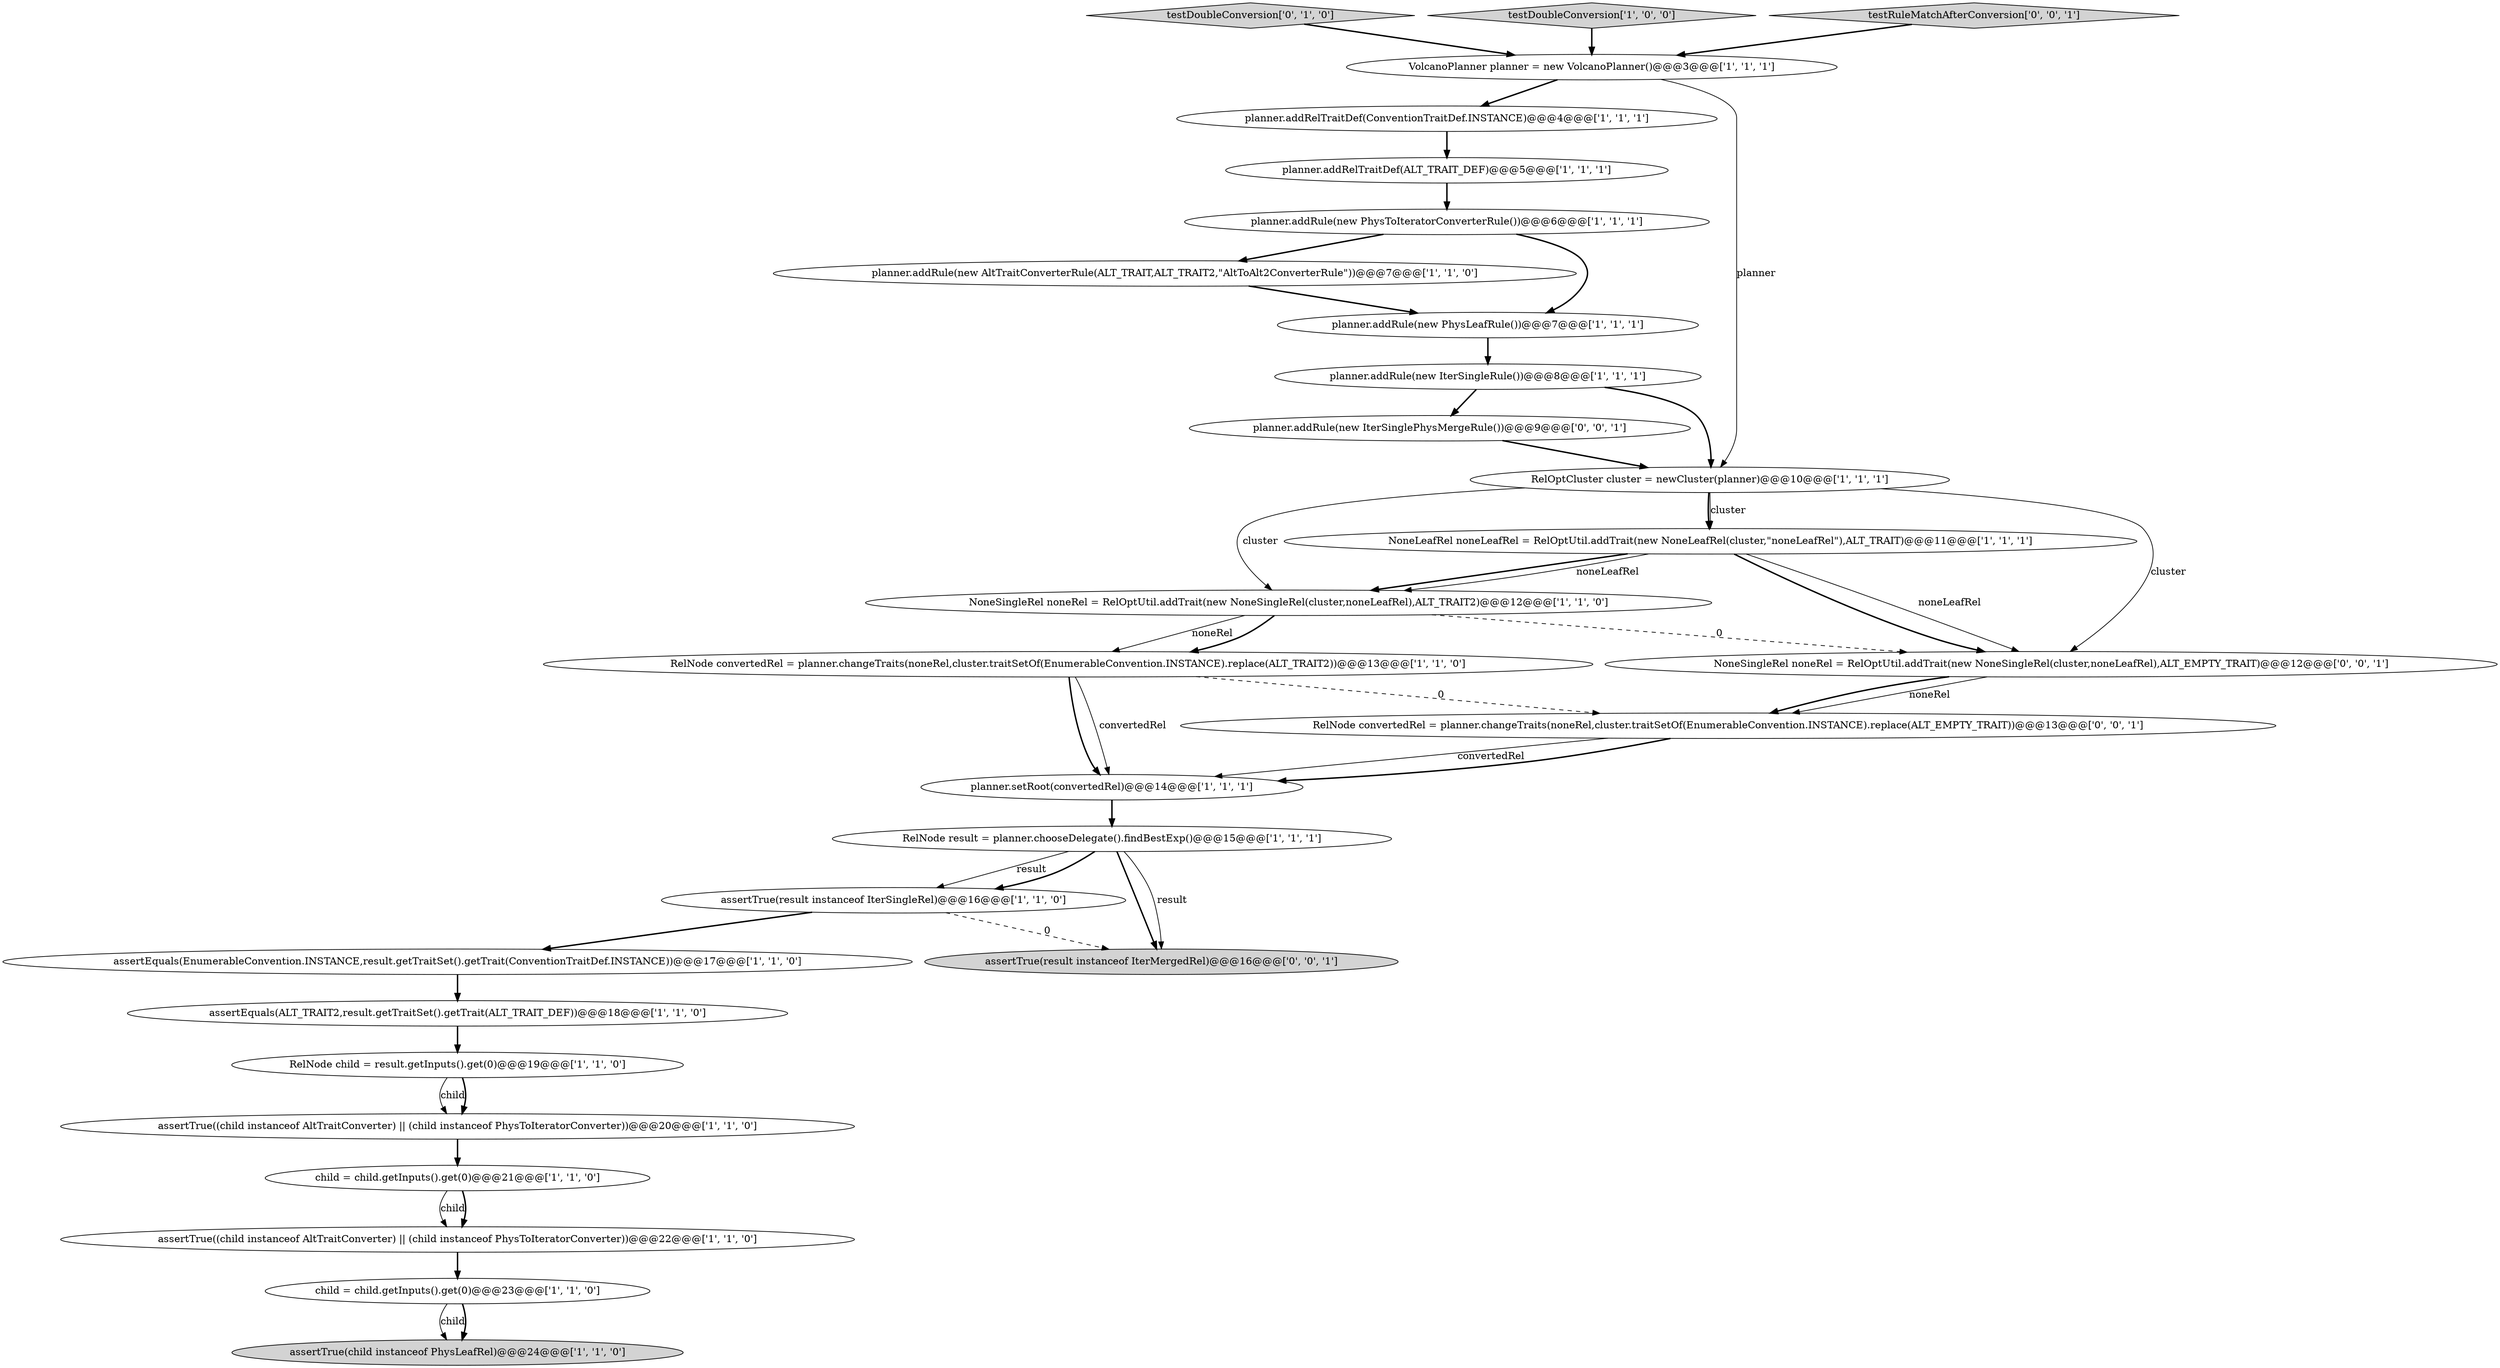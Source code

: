 digraph {
11 [style = filled, label = "assertTrue((child instanceof AltTraitConverter) || (child instanceof PhysToIteratorConverter))@@@22@@@['1', '1', '0']", fillcolor = white, shape = ellipse image = "AAA0AAABBB1BBB"];
3 [style = filled, label = "NoneSingleRel noneRel = RelOptUtil.addTrait(new NoneSingleRel(cluster,noneLeafRel),ALT_TRAIT2)@@@12@@@['1', '1', '0']", fillcolor = white, shape = ellipse image = "AAA0AAABBB1BBB"];
15 [style = filled, label = "planner.addRule(new PhysLeafRule())@@@7@@@['1', '1', '1']", fillcolor = white, shape = ellipse image = "AAA0AAABBB1BBB"];
14 [style = filled, label = "child = child.getInputs().get(0)@@@23@@@['1', '1', '0']", fillcolor = white, shape = ellipse image = "AAA0AAABBB1BBB"];
9 [style = filled, label = "planner.addRelTraitDef(ConventionTraitDef.INSTANCE)@@@4@@@['1', '1', '1']", fillcolor = white, shape = ellipse image = "AAA0AAABBB1BBB"];
19 [style = filled, label = "assertEquals(ALT_TRAIT2,result.getTraitSet().getTrait(ALT_TRAIT_DEF))@@@18@@@['1', '1', '0']", fillcolor = white, shape = ellipse image = "AAA0AAABBB1BBB"];
24 [style = filled, label = "planner.addRule(new IterSinglePhysMergeRule())@@@9@@@['0', '0', '1']", fillcolor = white, shape = ellipse image = "AAA0AAABBB3BBB"];
20 [style = filled, label = "VolcanoPlanner planner = new VolcanoPlanner()@@@3@@@['1', '1', '1']", fillcolor = white, shape = ellipse image = "AAA0AAABBB1BBB"];
16 [style = filled, label = "planner.addRelTraitDef(ALT_TRAIT_DEF)@@@5@@@['1', '1', '1']", fillcolor = white, shape = ellipse image = "AAA0AAABBB1BBB"];
23 [style = filled, label = "testDoubleConversion['0', '1', '0']", fillcolor = lightgray, shape = diamond image = "AAA0AAABBB2BBB"];
26 [style = filled, label = "NoneSingleRel noneRel = RelOptUtil.addTrait(new NoneSingleRel(cluster,noneLeafRel),ALT_EMPTY_TRAIT)@@@12@@@['0', '0', '1']", fillcolor = white, shape = ellipse image = "AAA0AAABBB3BBB"];
4 [style = filled, label = "assertTrue(result instanceof IterSingleRel)@@@16@@@['1', '1', '0']", fillcolor = white, shape = ellipse image = "AAA0AAABBB1BBB"];
28 [style = filled, label = "RelNode convertedRel = planner.changeTraits(noneRel,cluster.traitSetOf(EnumerableConvention.INSTANCE).replace(ALT_EMPTY_TRAIT))@@@13@@@['0', '0', '1']", fillcolor = white, shape = ellipse image = "AAA0AAABBB3BBB"];
27 [style = filled, label = "assertTrue(result instanceof IterMergedRel)@@@16@@@['0', '0', '1']", fillcolor = lightgray, shape = ellipse image = "AAA0AAABBB3BBB"];
17 [style = filled, label = "RelNode child = result.getInputs().get(0)@@@19@@@['1', '1', '0']", fillcolor = white, shape = ellipse image = "AAA0AAABBB1BBB"];
21 [style = filled, label = "planner.addRule(new PhysToIteratorConverterRule())@@@6@@@['1', '1', '1']", fillcolor = white, shape = ellipse image = "AAA0AAABBB1BBB"];
10 [style = filled, label = "RelNode result = planner.chooseDelegate().findBestExp()@@@15@@@['1', '1', '1']", fillcolor = white, shape = ellipse image = "AAA0AAABBB1BBB"];
22 [style = filled, label = "RelNode convertedRel = planner.changeTraits(noneRel,cluster.traitSetOf(EnumerableConvention.INSTANCE).replace(ALT_TRAIT2))@@@13@@@['1', '1', '0']", fillcolor = white, shape = ellipse image = "AAA0AAABBB1BBB"];
13 [style = filled, label = "RelOptCluster cluster = newCluster(planner)@@@10@@@['1', '1', '1']", fillcolor = white, shape = ellipse image = "AAA0AAABBB1BBB"];
0 [style = filled, label = "testDoubleConversion['1', '0', '0']", fillcolor = lightgray, shape = diamond image = "AAA0AAABBB1BBB"];
8 [style = filled, label = "assertTrue(child instanceof PhysLeafRel)@@@24@@@['1', '1', '0']", fillcolor = lightgray, shape = ellipse image = "AAA0AAABBB1BBB"];
25 [style = filled, label = "testRuleMatchAfterConversion['0', '0', '1']", fillcolor = lightgray, shape = diamond image = "AAA0AAABBB3BBB"];
5 [style = filled, label = "NoneLeafRel noneLeafRel = RelOptUtil.addTrait(new NoneLeafRel(cluster,\"noneLeafRel\"),ALT_TRAIT)@@@11@@@['1', '1', '1']", fillcolor = white, shape = ellipse image = "AAA0AAABBB1BBB"];
2 [style = filled, label = "child = child.getInputs().get(0)@@@21@@@['1', '1', '0']", fillcolor = white, shape = ellipse image = "AAA0AAABBB1BBB"];
1 [style = filled, label = "planner.addRule(new AltTraitConverterRule(ALT_TRAIT,ALT_TRAIT2,\"AltToAlt2ConverterRule\"))@@@7@@@['1', '1', '0']", fillcolor = white, shape = ellipse image = "AAA0AAABBB1BBB"];
6 [style = filled, label = "assertEquals(EnumerableConvention.INSTANCE,result.getTraitSet().getTrait(ConventionTraitDef.INSTANCE))@@@17@@@['1', '1', '0']", fillcolor = white, shape = ellipse image = "AAA0AAABBB1BBB"];
7 [style = filled, label = "planner.setRoot(convertedRel)@@@14@@@['1', '1', '1']", fillcolor = white, shape = ellipse image = "AAA0AAABBB1BBB"];
18 [style = filled, label = "assertTrue((child instanceof AltTraitConverter) || (child instanceof PhysToIteratorConverter))@@@20@@@['1', '1', '0']", fillcolor = white, shape = ellipse image = "AAA0AAABBB1BBB"];
12 [style = filled, label = "planner.addRule(new IterSingleRule())@@@8@@@['1', '1', '1']", fillcolor = white, shape = ellipse image = "AAA0AAABBB1BBB"];
5->3 [style = bold, label=""];
3->22 [style = solid, label="noneRel"];
23->20 [style = bold, label=""];
3->26 [style = dashed, label="0"];
10->4 [style = solid, label="result"];
20->9 [style = bold, label=""];
7->10 [style = bold, label=""];
4->6 [style = bold, label=""];
11->14 [style = bold, label=""];
10->27 [style = bold, label=""];
5->3 [style = solid, label="noneLeafRel"];
2->11 [style = solid, label="child"];
1->15 [style = bold, label=""];
21->15 [style = bold, label=""];
14->8 [style = solid, label="child"];
28->7 [style = solid, label="convertedRel"];
28->7 [style = bold, label=""];
5->26 [style = bold, label=""];
4->27 [style = dashed, label="0"];
6->19 [style = bold, label=""];
19->17 [style = bold, label=""];
12->24 [style = bold, label=""];
18->2 [style = bold, label=""];
3->22 [style = bold, label=""];
22->7 [style = bold, label=""];
9->16 [style = bold, label=""];
26->28 [style = solid, label="noneRel"];
12->13 [style = bold, label=""];
25->20 [style = bold, label=""];
13->3 [style = solid, label="cluster"];
22->28 [style = dashed, label="0"];
16->21 [style = bold, label=""];
10->27 [style = solid, label="result"];
21->1 [style = bold, label=""];
20->13 [style = solid, label="planner"];
13->26 [style = solid, label="cluster"];
17->18 [style = solid, label="child"];
10->4 [style = bold, label=""];
13->5 [style = bold, label=""];
13->5 [style = solid, label="cluster"];
0->20 [style = bold, label=""];
15->12 [style = bold, label=""];
14->8 [style = bold, label=""];
26->28 [style = bold, label=""];
5->26 [style = solid, label="noneLeafRel"];
2->11 [style = bold, label=""];
17->18 [style = bold, label=""];
22->7 [style = solid, label="convertedRel"];
24->13 [style = bold, label=""];
}
